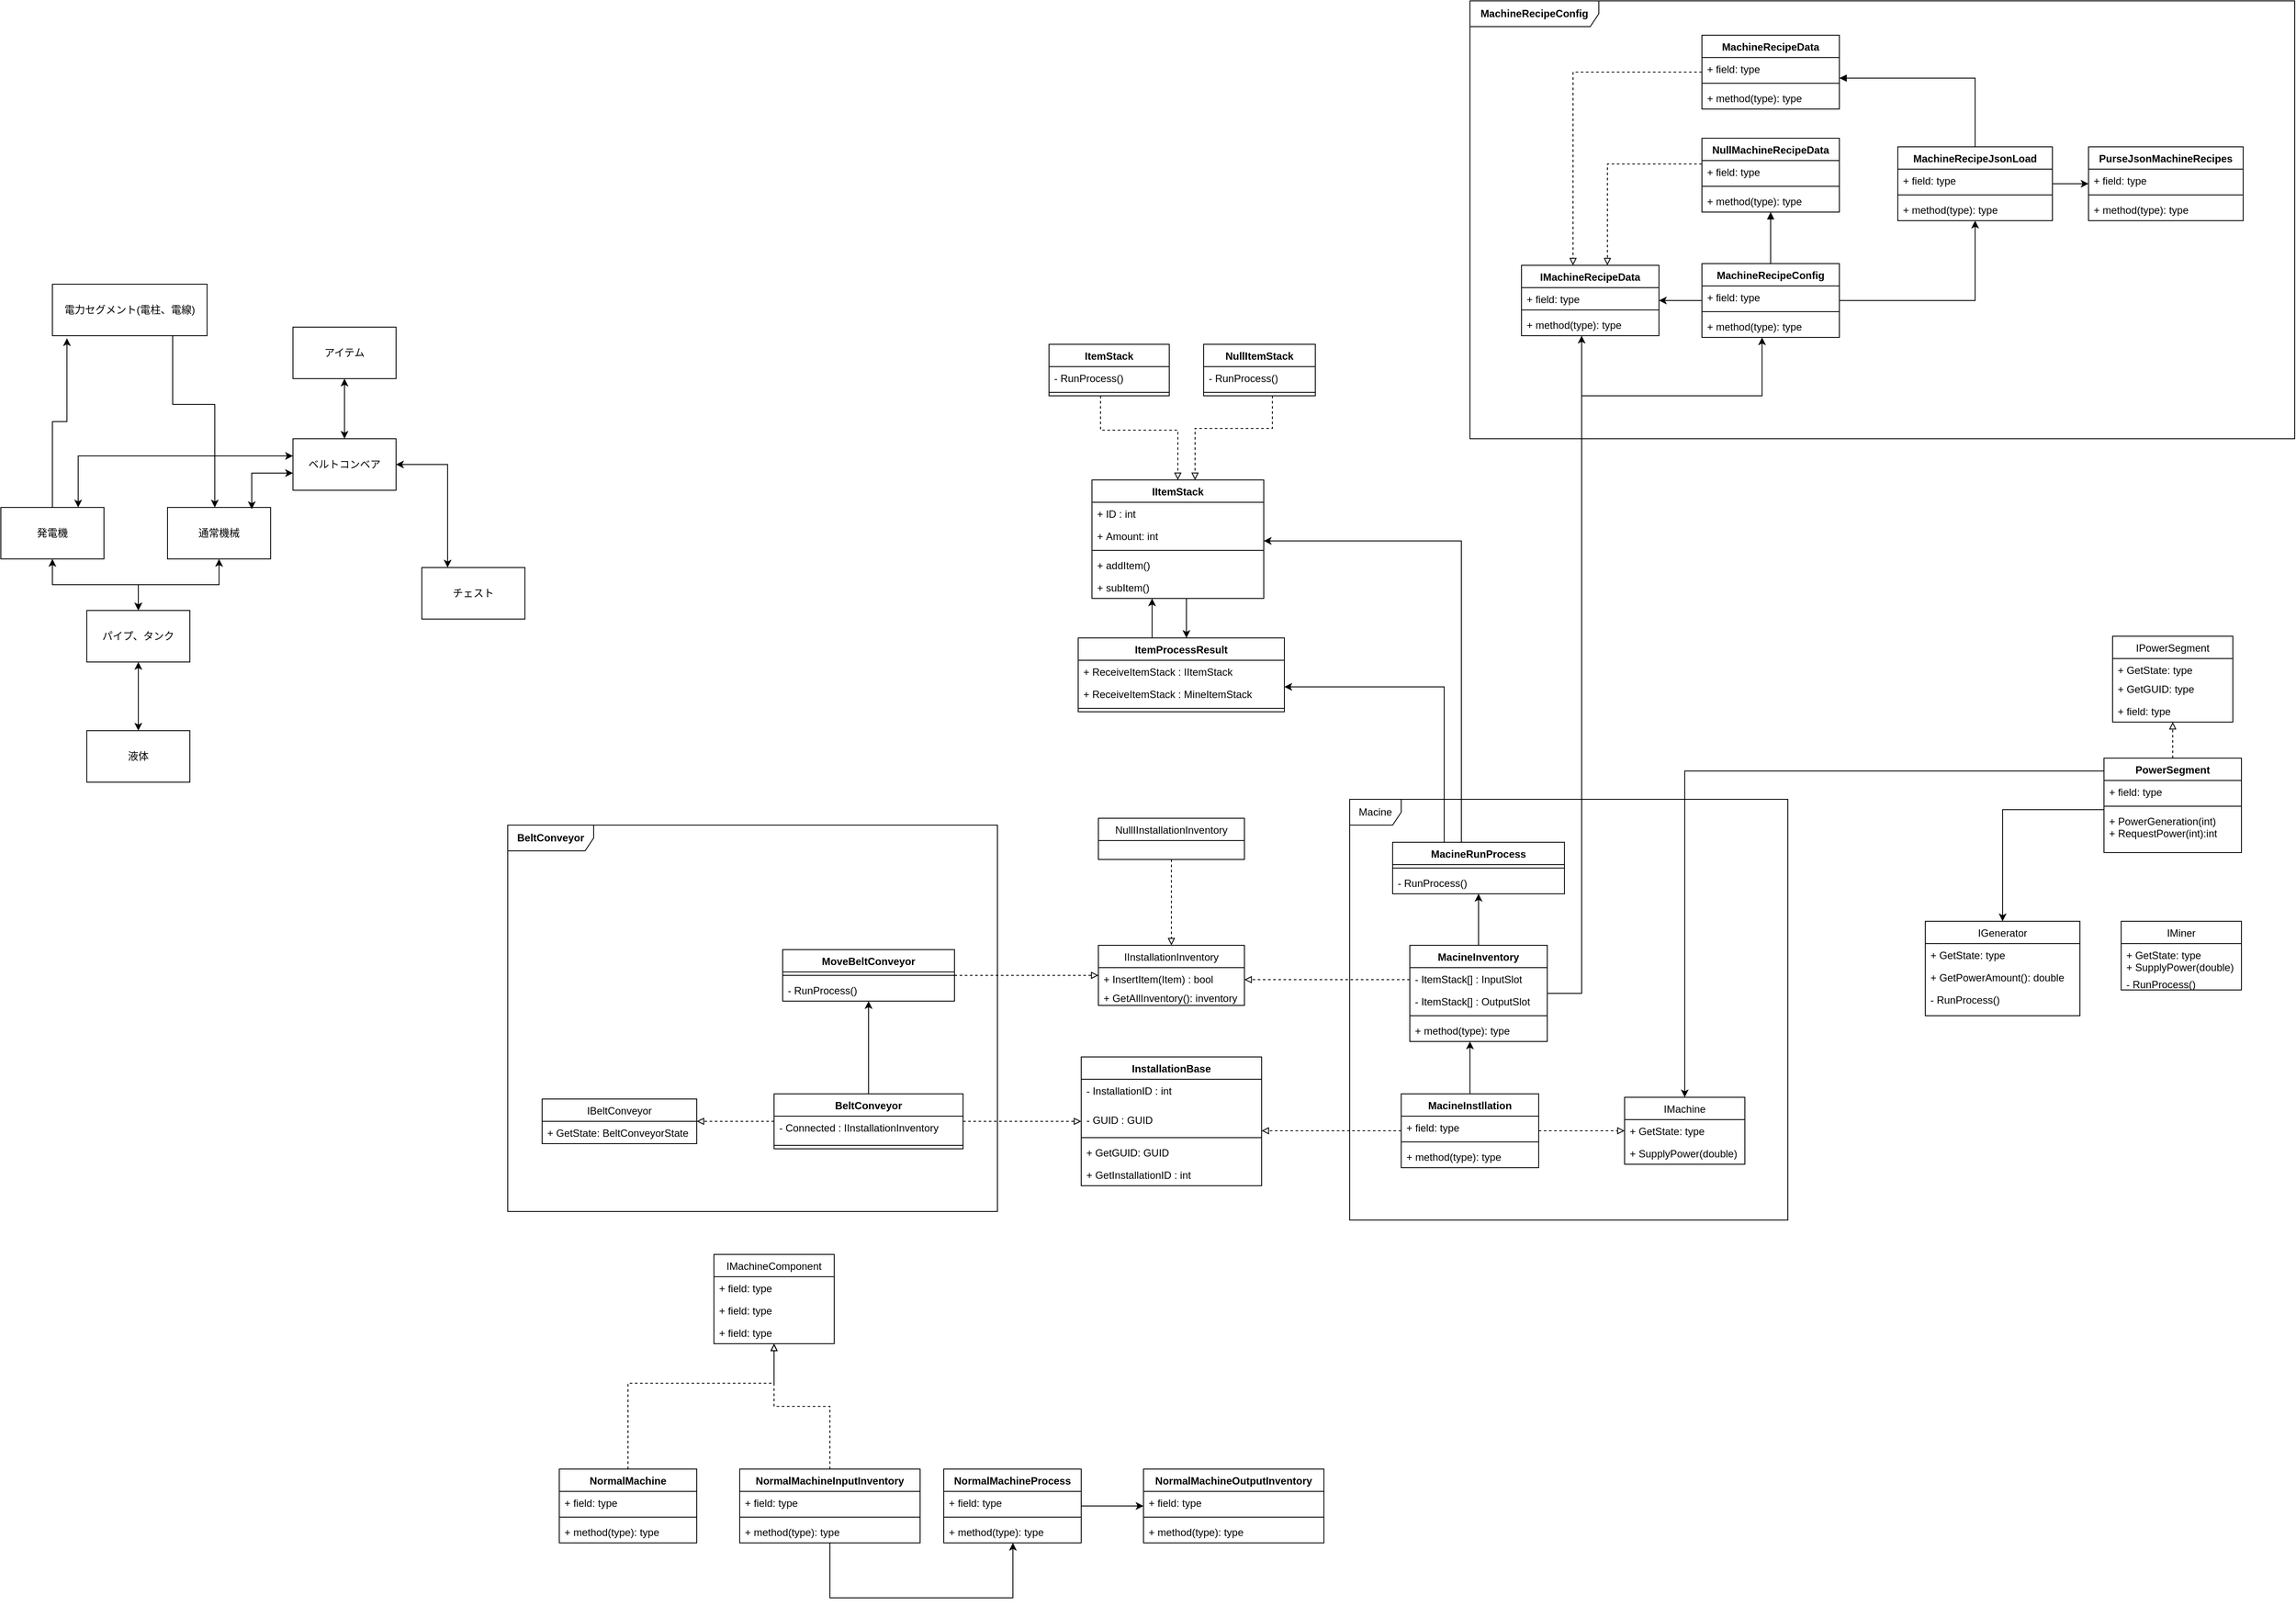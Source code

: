 <mxfile version="14.8.5" type="device"><diagram id="C5RBs43oDa-KdzZeNtuy" name="Page-1"><mxGraphModel dx="1422" dy="2015" grid="1" gridSize="10" guides="1" tooltips="1" connect="1" arrows="1" fold="1" page="1" pageScale="1" pageWidth="827" pageHeight="1169" math="0" shadow="0"><root><mxCell id="WIyWlLk6GJQsqaUBKTNV-0"/><mxCell id="WIyWlLk6GJQsqaUBKTNV-1" parent="WIyWlLk6GJQsqaUBKTNV-0"/><mxCell id="bKio8j04jmM2YxtdDzjN-50" value="&lt;span style=&quot;font-weight: 700&quot;&gt;MachineRecipeConfig&lt;/span&gt;" style="shape=umlFrame;whiteSpace=wrap;html=1;width=150;height=30;" parent="WIyWlLk6GJQsqaUBKTNV-1" vertex="1"><mxGeometry x="1870" y="-200" width="960" height="510" as="geometry"/></mxCell><mxCell id="WFD14s_10ghxo7HNn81i-1" value="&lt;span style=&quot;font-weight: 700&quot;&gt;BeltConveyor&lt;/span&gt;" style="shape=umlFrame;whiteSpace=wrap;html=1;width=100;height=30;" parent="WIyWlLk6GJQsqaUBKTNV-1" vertex="1"><mxGeometry x="750" y="760" width="570" height="450" as="geometry"/></mxCell><mxCell id="WFD14s_10ghxo7HNn81i-0" value="Macine" style="shape=umlFrame;whiteSpace=wrap;html=1;" parent="WIyWlLk6GJQsqaUBKTNV-1" vertex="1"><mxGeometry x="1730" y="730" width="510" height="490" as="geometry"/></mxCell><mxCell id="53aYOWAiFv5IG5gvppw0-13" style="edgeStyle=orthogonalEdgeStyle;rounded=0;orthogonalLoop=1;jettySize=auto;html=1;" parent="WIyWlLk6GJQsqaUBKTNV-1" source="53aYOWAiFv5IG5gvppw0-3" target="53aYOWAiFv5IG5gvppw0-10" edge="1"><mxGeometry relative="1" as="geometry"><Array as="points"><mxPoint x="360" y="270"/><mxPoint x="409" y="270"/></Array></mxGeometry></mxCell><mxCell id="53aYOWAiFv5IG5gvppw0-3" value="電力セグメント(電柱、電線)" style="rounded=0;whiteSpace=wrap;html=1;" parent="WIyWlLk6GJQsqaUBKTNV-1" vertex="1"><mxGeometry x="220" y="130" width="180" height="60" as="geometry"/></mxCell><mxCell id="53aYOWAiFv5IG5gvppw0-9" style="edgeStyle=orthogonalEdgeStyle;rounded=0;orthogonalLoop=1;jettySize=auto;html=1;entryX=0.094;entryY=1.05;entryDx=0;entryDy=0;entryPerimeter=0;" parent="WIyWlLk6GJQsqaUBKTNV-1" source="53aYOWAiFv5IG5gvppw0-8" target="53aYOWAiFv5IG5gvppw0-3" edge="1"><mxGeometry relative="1" as="geometry"><mxPoint x="270" y="210" as="targetPoint"/><Array as="points"><mxPoint x="220" y="290"/><mxPoint x="237" y="290"/></Array></mxGeometry></mxCell><mxCell id="53aYOWAiFv5IG5gvppw0-8" value="発電機" style="rounded=0;whiteSpace=wrap;html=1;" parent="WIyWlLk6GJQsqaUBKTNV-1" vertex="1"><mxGeometry x="160" y="390" width="120" height="60" as="geometry"/></mxCell><mxCell id="53aYOWAiFv5IG5gvppw0-10" value="通常機械" style="rounded=0;whiteSpace=wrap;html=1;" parent="WIyWlLk6GJQsqaUBKTNV-1" vertex="1"><mxGeometry x="354" y="390" width="120" height="60" as="geometry"/></mxCell><mxCell id="53aYOWAiFv5IG5gvppw0-28" style="edgeStyle=orthogonalEdgeStyle;rounded=0;orthogonalLoop=1;jettySize=auto;html=1;endArrow=classic;endFill=1;startArrow=classic;startFill=1;" parent="WIyWlLk6GJQsqaUBKTNV-1" source="53aYOWAiFv5IG5gvppw0-20" target="53aYOWAiFv5IG5gvppw0-27" edge="1"><mxGeometry relative="1" as="geometry"><Array as="points"><mxPoint x="560" y="240"/></Array></mxGeometry></mxCell><mxCell id="53aYOWAiFv5IG5gvppw0-20" value="アイテム" style="rounded=0;whiteSpace=wrap;html=1;" parent="WIyWlLk6GJQsqaUBKTNV-1" vertex="1"><mxGeometry x="500" y="180" width="120" height="60" as="geometry"/></mxCell><mxCell id="53aYOWAiFv5IG5gvppw0-25" value="チェスト" style="rounded=0;whiteSpace=wrap;html=1;" parent="WIyWlLk6GJQsqaUBKTNV-1" vertex="1"><mxGeometry x="650" y="460" width="120" height="60" as="geometry"/></mxCell><mxCell id="53aYOWAiFv5IG5gvppw0-29" style="edgeStyle=orthogonalEdgeStyle;rounded=0;orthogonalLoop=1;jettySize=auto;html=1;entryX=0.817;entryY=0.033;entryDx=0;entryDy=0;entryPerimeter=0;endArrow=classic;endFill=1;startArrow=classic;startFill=1;" parent="WIyWlLk6GJQsqaUBKTNV-1" source="53aYOWAiFv5IG5gvppw0-27" target="53aYOWAiFv5IG5gvppw0-10" edge="1"><mxGeometry relative="1" as="geometry"><Array as="points"><mxPoint x="452" y="350"/></Array></mxGeometry></mxCell><mxCell id="53aYOWAiFv5IG5gvppw0-31" style="edgeStyle=orthogonalEdgeStyle;rounded=0;orthogonalLoop=1;jettySize=auto;html=1;entryX=0.25;entryY=0;entryDx=0;entryDy=0;startArrow=classic;startFill=1;endArrow=classic;endFill=1;" parent="WIyWlLk6GJQsqaUBKTNV-1" source="53aYOWAiFv5IG5gvppw0-27" target="53aYOWAiFv5IG5gvppw0-25" edge="1"><mxGeometry relative="1" as="geometry"/></mxCell><mxCell id="53aYOWAiFv5IG5gvppw0-32" style="edgeStyle=orthogonalEdgeStyle;rounded=0;orthogonalLoop=1;jettySize=auto;html=1;entryX=0.75;entryY=0;entryDx=0;entryDy=0;startArrow=classic;startFill=1;endArrow=classic;endFill=1;" parent="WIyWlLk6GJQsqaUBKTNV-1" source="53aYOWAiFv5IG5gvppw0-27" target="53aYOWAiFv5IG5gvppw0-8" edge="1"><mxGeometry relative="1" as="geometry"><Array as="points"><mxPoint x="250" y="330"/></Array></mxGeometry></mxCell><mxCell id="53aYOWAiFv5IG5gvppw0-27" value="ベルトコンベア" style="rounded=0;whiteSpace=wrap;html=1;" parent="WIyWlLk6GJQsqaUBKTNV-1" vertex="1"><mxGeometry x="500" y="310" width="120" height="60" as="geometry"/></mxCell><mxCell id="53aYOWAiFv5IG5gvppw0-36" style="edgeStyle=orthogonalEdgeStyle;rounded=0;orthogonalLoop=1;jettySize=auto;html=1;startArrow=classic;startFill=1;endArrow=classic;endFill=1;" parent="WIyWlLk6GJQsqaUBKTNV-1" source="53aYOWAiFv5IG5gvppw0-33" target="53aYOWAiFv5IG5gvppw0-34" edge="1"><mxGeometry relative="1" as="geometry"/></mxCell><mxCell id="53aYOWAiFv5IG5gvppw0-33" value="液体" style="rounded=0;whiteSpace=wrap;html=1;" parent="WIyWlLk6GJQsqaUBKTNV-1" vertex="1"><mxGeometry x="260" y="650" width="120" height="60" as="geometry"/></mxCell><mxCell id="53aYOWAiFv5IG5gvppw0-35" style="edgeStyle=orthogonalEdgeStyle;rounded=0;orthogonalLoop=1;jettySize=auto;html=1;startArrow=classic;startFill=1;endArrow=classic;endFill=1;" parent="WIyWlLk6GJQsqaUBKTNV-1" source="53aYOWAiFv5IG5gvppw0-34" target="53aYOWAiFv5IG5gvppw0-8" edge="1"><mxGeometry relative="1" as="geometry"/></mxCell><mxCell id="53aYOWAiFv5IG5gvppw0-37" style="edgeStyle=orthogonalEdgeStyle;rounded=0;orthogonalLoop=1;jettySize=auto;html=1;startArrow=classic;startFill=1;endArrow=classic;endFill=1;" parent="WIyWlLk6GJQsqaUBKTNV-1" source="53aYOWAiFv5IG5gvppw0-34" target="53aYOWAiFv5IG5gvppw0-10" edge="1"><mxGeometry relative="1" as="geometry"/></mxCell><mxCell id="53aYOWAiFv5IG5gvppw0-34" value="パイプ、タンク" style="rounded=0;whiteSpace=wrap;html=1;" parent="WIyWlLk6GJQsqaUBKTNV-1" vertex="1"><mxGeometry x="260" y="510" width="120" height="60" as="geometry"/></mxCell><mxCell id="53aYOWAiFv5IG5gvppw0-69" value="IMachine" style="swimlane;fontStyle=0;childLayout=stackLayout;horizontal=1;startSize=26;fillColor=none;horizontalStack=0;resizeParent=1;resizeParentMax=0;resizeLast=0;collapsible=1;marginBottom=0;" parent="WIyWlLk6GJQsqaUBKTNV-1" vertex="1"><mxGeometry x="2050" y="1077" width="140" height="78" as="geometry"/></mxCell><mxCell id="WFD14s_10ghxo7HNn81i-4" value="+ GetState: type" style="text;strokeColor=none;fillColor=none;align=left;verticalAlign=top;spacingLeft=4;spacingRight=4;overflow=hidden;rotatable=0;points=[[0,0.5],[1,0.5]];portConstraint=eastwest;" parent="53aYOWAiFv5IG5gvppw0-69" vertex="1"><mxGeometry y="26" width="140" height="26" as="geometry"/></mxCell><mxCell id="WFD14s_10ghxo7HNn81i-5" value="+ SupplyPower(double)" style="text;strokeColor=none;fillColor=none;align=left;verticalAlign=top;spacingLeft=4;spacingRight=4;overflow=hidden;rotatable=0;points=[[0,0.5],[1,0.5]];portConstraint=eastwest;" parent="53aYOWAiFv5IG5gvppw0-69" vertex="1"><mxGeometry y="52" width="140" height="26" as="geometry"/></mxCell><mxCell id="zECMSTrlHyAf7nlXOJFm-15" value="IPowerSegment" style="swimlane;fontStyle=0;childLayout=stackLayout;horizontal=1;startSize=26;fillColor=none;horizontalStack=0;resizeParent=1;resizeParentMax=0;resizeLast=0;collapsible=1;marginBottom=0;" parent="WIyWlLk6GJQsqaUBKTNV-1" vertex="1"><mxGeometry x="2618" y="540" width="140" height="100" as="geometry"/></mxCell><mxCell id="zECMSTrlHyAf7nlXOJFm-16" value="+ GetState: type" style="text;strokeColor=none;fillColor=none;align=left;verticalAlign=top;spacingLeft=4;spacingRight=4;overflow=hidden;rotatable=0;points=[[0,0.5],[1,0.5]];portConstraint=eastwest;" parent="zECMSTrlHyAf7nlXOJFm-15" vertex="1"><mxGeometry y="26" width="140" height="22" as="geometry"/></mxCell><mxCell id="zECMSTrlHyAf7nlXOJFm-17" value="+ GetGUID: type" style="text;strokeColor=none;fillColor=none;align=left;verticalAlign=top;spacingLeft=4;spacingRight=4;overflow=hidden;rotatable=0;points=[[0,0.5],[1,0.5]];portConstraint=eastwest;" parent="zECMSTrlHyAf7nlXOJFm-15" vertex="1"><mxGeometry y="48" width="140" height="26" as="geometry"/></mxCell><mxCell id="zECMSTrlHyAf7nlXOJFm-18" value="+ field: type" style="text;strokeColor=none;fillColor=none;align=left;verticalAlign=top;spacingLeft=4;spacingRight=4;overflow=hidden;rotatable=0;points=[[0,0.5],[1,0.5]];portConstraint=eastwest;" parent="zECMSTrlHyAf7nlXOJFm-15" vertex="1"><mxGeometry y="74" width="140" height="26" as="geometry"/></mxCell><mxCell id="zECMSTrlHyAf7nlXOJFm-31" style="edgeStyle=orthogonalEdgeStyle;rounded=0;orthogonalLoop=1;jettySize=auto;html=1;dashed=1;endArrow=block;endFill=0;" parent="WIyWlLk6GJQsqaUBKTNV-1" source="zECMSTrlHyAf7nlXOJFm-27" target="zECMSTrlHyAf7nlXOJFm-15" edge="1"><mxGeometry relative="1" as="geometry"/></mxCell><mxCell id="0sasi5P2bXQHsRamXWZM-4" style="edgeStyle=orthogonalEdgeStyle;rounded=0;orthogonalLoop=1;jettySize=auto;html=1;endArrow=classic;endFill=1;entryX=0.5;entryY=0;entryDx=0;entryDy=0;exitX=0;exitY=0.136;exitDx=0;exitDy=0;exitPerimeter=0;" parent="WIyWlLk6GJQsqaUBKTNV-1" source="zECMSTrlHyAf7nlXOJFm-27" target="53aYOWAiFv5IG5gvppw0-69" edge="1"><mxGeometry relative="1" as="geometry"><Array as="points"><mxPoint x="2120" y="697"/></Array></mxGeometry></mxCell><mxCell id="0sasi5P2bXQHsRamXWZM-5" style="edgeStyle=orthogonalEdgeStyle;rounded=0;orthogonalLoop=1;jettySize=auto;html=1;endArrow=classic;endFill=1;entryX=0.5;entryY=0;entryDx=0;entryDy=0;" parent="WIyWlLk6GJQsqaUBKTNV-1" source="zECMSTrlHyAf7nlXOJFm-27" target="MnSly73IpkCCnpyBKUiG-0" edge="1"><mxGeometry relative="1" as="geometry"><Array as="points"><mxPoint x="2490" y="742"/></Array><mxPoint x="2068" y="1302" as="targetPoint"/></mxGeometry></mxCell><mxCell id="zECMSTrlHyAf7nlXOJFm-27" value="PowerSegment" style="swimlane;fontStyle=1;align=center;verticalAlign=top;childLayout=stackLayout;horizontal=1;startSize=26;horizontalStack=0;resizeParent=1;resizeParentMax=0;resizeLast=0;collapsible=1;marginBottom=0;" parent="WIyWlLk6GJQsqaUBKTNV-1" vertex="1"><mxGeometry x="2608" y="682" width="160" height="110" as="geometry"/></mxCell><mxCell id="zECMSTrlHyAf7nlXOJFm-28" value="+ field: type" style="text;strokeColor=none;fillColor=none;align=left;verticalAlign=top;spacingLeft=4;spacingRight=4;overflow=hidden;rotatable=0;points=[[0,0.5],[1,0.5]];portConstraint=eastwest;" parent="zECMSTrlHyAf7nlXOJFm-27" vertex="1"><mxGeometry y="26" width="160" height="26" as="geometry"/></mxCell><mxCell id="zECMSTrlHyAf7nlXOJFm-29" value="" style="line;strokeWidth=1;fillColor=none;align=left;verticalAlign=middle;spacingTop=-1;spacingLeft=3;spacingRight=3;rotatable=0;labelPosition=right;points=[];portConstraint=eastwest;" parent="zECMSTrlHyAf7nlXOJFm-27" vertex="1"><mxGeometry y="52" width="160" height="8" as="geometry"/></mxCell><mxCell id="zECMSTrlHyAf7nlXOJFm-30" value="+ PowerGeneration(int)&#10;+ RequestPower(int):int" style="text;strokeColor=none;fillColor=none;align=left;verticalAlign=top;spacingLeft=4;spacingRight=4;overflow=hidden;rotatable=0;points=[[0,0.5],[1,0.5]];portConstraint=eastwest;" parent="zECMSTrlHyAf7nlXOJFm-27" vertex="1"><mxGeometry y="60" width="160" height="50" as="geometry"/></mxCell><mxCell id="zECMSTrlHyAf7nlXOJFm-90" value="IInstallationInventory" style="swimlane;fontStyle=0;childLayout=stackLayout;horizontal=1;startSize=26;fillColor=none;horizontalStack=0;resizeParent=1;resizeParentMax=0;resizeLast=0;collapsible=1;marginBottom=0;" parent="WIyWlLk6GJQsqaUBKTNV-1" vertex="1"><mxGeometry x="1437.5" y="900" width="170" height="70" as="geometry"/></mxCell><mxCell id="zECMSTrlHyAf7nlXOJFm-91" value="+ InsertItem(Item) : bool" style="text;strokeColor=none;fillColor=none;align=left;verticalAlign=top;spacingLeft=4;spacingRight=4;overflow=hidden;rotatable=0;points=[[0,0.5],[1,0.5]];portConstraint=eastwest;" parent="zECMSTrlHyAf7nlXOJFm-90" vertex="1"><mxGeometry y="26" width="170" height="22" as="geometry"/></mxCell><mxCell id="zECMSTrlHyAf7nlXOJFm-92" value="+ GetAllInventory(): inventory" style="text;strokeColor=none;fillColor=none;align=left;verticalAlign=top;spacingLeft=4;spacingRight=4;overflow=hidden;rotatable=0;points=[[0,0.5],[1,0.5]];portConstraint=eastwest;" parent="zECMSTrlHyAf7nlXOJFm-90" vertex="1"><mxGeometry y="48" width="170" height="22" as="geometry"/></mxCell><mxCell id="MnSly73IpkCCnpyBKUiG-0" value="IGenerator" style="swimlane;fontStyle=0;childLayout=stackLayout;horizontal=1;startSize=26;fillColor=none;horizontalStack=0;resizeParent=1;resizeParentMax=0;resizeLast=0;collapsible=1;marginBottom=0;" parent="WIyWlLk6GJQsqaUBKTNV-1" vertex="1"><mxGeometry x="2400" y="872" width="180" height="110" as="geometry"/></mxCell><mxCell id="MnSly73IpkCCnpyBKUiG-1" value="+ GetState: type" style="text;strokeColor=none;fillColor=none;align=left;verticalAlign=top;spacingLeft=4;spacingRight=4;overflow=hidden;rotatable=0;points=[[0,0.5],[1,0.5]];portConstraint=eastwest;" parent="MnSly73IpkCCnpyBKUiG-0" vertex="1"><mxGeometry y="26" width="180" height="26" as="geometry"/></mxCell><mxCell id="MnSly73IpkCCnpyBKUiG-5" value="+ GetPowerAmount(): double" style="text;strokeColor=none;fillColor=none;align=left;verticalAlign=top;spacingLeft=4;spacingRight=4;overflow=hidden;rotatable=0;points=[[0,0.5],[1,0.5]];portConstraint=eastwest;" parent="MnSly73IpkCCnpyBKUiG-0" vertex="1"><mxGeometry y="52" width="180" height="26" as="geometry"/></mxCell><mxCell id="MnSly73IpkCCnpyBKUiG-23" value="- RunProcess()" style="text;strokeColor=none;fillColor=none;align=left;verticalAlign=top;spacingLeft=4;spacingRight=4;overflow=hidden;rotatable=0;points=[[0,0.5],[1,0.5]];portConstraint=eastwest;" parent="MnSly73IpkCCnpyBKUiG-0" vertex="1"><mxGeometry y="78" width="180" height="32" as="geometry"/></mxCell><mxCell id="MnSly73IpkCCnpyBKUiG-12" value="InstallationBase" style="swimlane;fontStyle=1;align=center;verticalAlign=top;childLayout=stackLayout;horizontal=1;startSize=26;horizontalStack=0;resizeParent=1;resizeParentMax=0;resizeLast=0;collapsible=1;marginBottom=0;" parent="WIyWlLk6GJQsqaUBKTNV-1" vertex="1"><mxGeometry x="1417.5" y="1030" width="210" height="150" as="geometry"><mxRectangle x="1700" y="640" width="110" height="26" as="alternateBounds"/></mxGeometry></mxCell><mxCell id="MnSly73IpkCCnpyBKUiG-13" value="- InstallationID : int&#10;" style="text;strokeColor=none;fillColor=none;align=left;verticalAlign=top;spacingLeft=4;spacingRight=4;overflow=hidden;rotatable=0;points=[[0,0.5],[1,0.5]];portConstraint=eastwest;" parent="MnSly73IpkCCnpyBKUiG-12" vertex="1"><mxGeometry y="26" width="210" height="34" as="geometry"/></mxCell><mxCell id="AP9-t7n59ZUtSHenOmkU-28" value="- GUID : GUID" style="text;strokeColor=none;fillColor=none;align=left;verticalAlign=top;spacingLeft=4;spacingRight=4;overflow=hidden;rotatable=0;points=[[0,0.5],[1,0.5]];portConstraint=eastwest;" parent="MnSly73IpkCCnpyBKUiG-12" vertex="1"><mxGeometry y="60" width="210" height="30" as="geometry"/></mxCell><mxCell id="MnSly73IpkCCnpyBKUiG-14" value="" style="line;strokeWidth=1;fillColor=none;align=left;verticalAlign=middle;spacingTop=-1;spacingLeft=3;spacingRight=3;rotatable=0;labelPosition=right;points=[];portConstraint=eastwest;" parent="MnSly73IpkCCnpyBKUiG-12" vertex="1"><mxGeometry y="90" width="210" height="8" as="geometry"/></mxCell><mxCell id="MnSly73IpkCCnpyBKUiG-15" value="+ GetGUID: GUID" style="text;strokeColor=none;fillColor=none;align=left;verticalAlign=top;spacingLeft=4;spacingRight=4;overflow=hidden;rotatable=0;points=[[0,0.5],[1,0.5]];portConstraint=eastwest;" parent="MnSly73IpkCCnpyBKUiG-12" vertex="1"><mxGeometry y="98" width="210" height="26" as="geometry"/></mxCell><mxCell id="MnSly73IpkCCnpyBKUiG-16" value="+ GetInstallationID : int" style="text;strokeColor=none;fillColor=none;align=left;verticalAlign=top;spacingLeft=4;spacingRight=4;overflow=hidden;rotatable=0;points=[[0,0.5],[1,0.5]];portConstraint=eastwest;" parent="MnSly73IpkCCnpyBKUiG-12" vertex="1"><mxGeometry y="124" width="210" height="26" as="geometry"/></mxCell><mxCell id="zR1_Um7Nxsu970KyKFXs-0" value="IMiner" style="swimlane;fontStyle=0;childLayout=stackLayout;horizontal=1;startSize=26;fillColor=none;horizontalStack=0;resizeParent=1;resizeParentMax=0;resizeLast=0;collapsible=1;marginBottom=0;" parent="WIyWlLk6GJQsqaUBKTNV-1" vertex="1"><mxGeometry x="2628" y="872" width="140" height="80" as="geometry"/></mxCell><mxCell id="zR1_Um7Nxsu970KyKFXs-1" value="+ GetState: type&#10;+ SupplyPower(double)" style="text;strokeColor=none;fillColor=none;align=left;verticalAlign=top;spacingLeft=4;spacingRight=4;overflow=hidden;rotatable=0;points=[[0,0.5],[1,0.5]];portConstraint=eastwest;" parent="zR1_Um7Nxsu970KyKFXs-0" vertex="1"><mxGeometry y="26" width="140" height="34" as="geometry"/></mxCell><mxCell id="zR1_Um7Nxsu970KyKFXs-2" value="- RunProcess()" style="text;strokeColor=none;fillColor=none;align=left;verticalAlign=top;spacingLeft=4;spacingRight=4;overflow=hidden;rotatable=0;points=[[0,0.5],[1,0.5]];portConstraint=eastwest;" parent="zR1_Um7Nxsu970KyKFXs-0" vertex="1"><mxGeometry y="60" width="140" height="20" as="geometry"/></mxCell><mxCell id="Ij8WtFHLakHTDqIk3v4Q-14" style="edgeStyle=orthogonalEdgeStyle;rounded=0;orthogonalLoop=1;jettySize=auto;html=1;endArrow=classic;endFill=1;" parent="WIyWlLk6GJQsqaUBKTNV-1" source="Vx5W6TjMWi8XEx1QrwoT-0" target="zECMSTrlHyAf7nlXOJFm-9" edge="1"><mxGeometry relative="1" as="geometry"/></mxCell><mxCell id="bKio8j04jmM2YxtdDzjN-47" style="edgeStyle=orthogonalEdgeStyle;rounded=0;orthogonalLoop=1;jettySize=auto;html=1;endArrow=classic;endFill=1;" parent="WIyWlLk6GJQsqaUBKTNV-1" source="Vx5W6TjMWi8XEx1QrwoT-0" target="bKio8j04jmM2YxtdDzjN-13" edge="1"><mxGeometry relative="1" as="geometry"><Array as="points"><mxPoint x="2000" y="956"/></Array></mxGeometry></mxCell><mxCell id="bKio8j04jmM2YxtdDzjN-49" style="edgeStyle=orthogonalEdgeStyle;rounded=0;orthogonalLoop=1;jettySize=auto;html=1;endArrow=classic;endFill=1;" parent="WIyWlLk6GJQsqaUBKTNV-1" source="Vx5W6TjMWi8XEx1QrwoT-0" target="bKio8j04jmM2YxtdDzjN-4" edge="1"><mxGeometry relative="1" as="geometry"><Array as="points"><mxPoint x="2000" y="956"/><mxPoint x="2000" y="260"/><mxPoint x="2210" y="260"/></Array></mxGeometry></mxCell><mxCell id="Vx5W6TjMWi8XEx1QrwoT-0" value="MacineInventory" style="swimlane;fontStyle=1;align=center;verticalAlign=top;childLayout=stackLayout;horizontal=1;startSize=26;horizontalStack=0;resizeParent=1;resizeParentMax=0;resizeLast=0;collapsible=1;marginBottom=0;" parent="WIyWlLk6GJQsqaUBKTNV-1" vertex="1"><mxGeometry x="1800" y="900" width="160" height="112" as="geometry"/></mxCell><mxCell id="QPQvuJK70-VGoZrN7Gn3-0" value="- ItemStack[] : InputSlot&#10;" style="text;strokeColor=none;fillColor=none;align=left;verticalAlign=top;spacingLeft=4;spacingRight=4;overflow=hidden;rotatable=0;points=[[0,0.5],[1,0.5]];portConstraint=eastwest;" parent="Vx5W6TjMWi8XEx1QrwoT-0" vertex="1"><mxGeometry y="26" width="160" height="26" as="geometry"/></mxCell><mxCell id="Vx5W6TjMWi8XEx1QrwoT-1" value="- ItemStack[] : OutputSlot" style="text;strokeColor=none;fillColor=none;align=left;verticalAlign=top;spacingLeft=4;spacingRight=4;overflow=hidden;rotatable=0;points=[[0,0.5],[1,0.5]];portConstraint=eastwest;" parent="Vx5W6TjMWi8XEx1QrwoT-0" vertex="1"><mxGeometry y="52" width="160" height="26" as="geometry"/></mxCell><mxCell id="Vx5W6TjMWi8XEx1QrwoT-2" value="" style="line;strokeWidth=1;fillColor=none;align=left;verticalAlign=middle;spacingTop=-1;spacingLeft=3;spacingRight=3;rotatable=0;labelPosition=right;points=[];portConstraint=eastwest;" parent="Vx5W6TjMWi8XEx1QrwoT-0" vertex="1"><mxGeometry y="78" width="160" height="8" as="geometry"/></mxCell><mxCell id="Vx5W6TjMWi8XEx1QrwoT-3" value="+ method(type): type" style="text;strokeColor=none;fillColor=none;align=left;verticalAlign=top;spacingLeft=4;spacingRight=4;overflow=hidden;rotatable=0;points=[[0,0.5],[1,0.5]];portConstraint=eastwest;" parent="Vx5W6TjMWi8XEx1QrwoT-0" vertex="1"><mxGeometry y="86" width="160" height="26" as="geometry"/></mxCell><mxCell id="PVxhERYW2FewQYSVhjZq-33" style="edgeStyle=orthogonalEdgeStyle;rounded=0;orthogonalLoop=1;jettySize=auto;html=1;endArrow=classic;endFill=1;" parent="WIyWlLk6GJQsqaUBKTNV-1" source="zECMSTrlHyAf7nlXOJFm-9" target="PVxhERYW2FewQYSVhjZq-21" edge="1"><mxGeometry relative="1" as="geometry"><mxPoint x="1770" y="590" as="targetPoint"/><Array as="points"><mxPoint x="1840" y="599"/></Array></mxGeometry></mxCell><mxCell id="PVxhERYW2FewQYSVhjZq-34" style="edgeStyle=orthogonalEdgeStyle;rounded=0;orthogonalLoop=1;jettySize=auto;html=1;endArrow=classic;endFill=1;" parent="WIyWlLk6GJQsqaUBKTNV-1" source="zECMSTrlHyAf7nlXOJFm-9" target="PVxhERYW2FewQYSVhjZq-7" edge="1"><mxGeometry relative="1" as="geometry"><Array as="points"><mxPoint x="1860" y="429"/></Array></mxGeometry></mxCell><mxCell id="zECMSTrlHyAf7nlXOJFm-9" value="MacineRunProcess" style="swimlane;fontStyle=1;align=center;verticalAlign=top;childLayout=stackLayout;horizontal=1;startSize=26;horizontalStack=0;resizeParent=1;resizeParentMax=0;resizeLast=0;collapsible=1;marginBottom=0;" parent="WIyWlLk6GJQsqaUBKTNV-1" vertex="1"><mxGeometry x="1780" y="780" width="200" height="60" as="geometry"/></mxCell><mxCell id="zECMSTrlHyAf7nlXOJFm-11" value="" style="line;strokeWidth=1;fillColor=none;align=left;verticalAlign=middle;spacingTop=-1;spacingLeft=3;spacingRight=3;rotatable=0;labelPosition=right;points=[];portConstraint=eastwest;" parent="zECMSTrlHyAf7nlXOJFm-9" vertex="1"><mxGeometry y="26" width="200" height="8" as="geometry"/></mxCell><mxCell id="PVxhERYW2FewQYSVhjZq-14" value="- RunProcess()" style="text;strokeColor=none;fillColor=none;align=left;verticalAlign=top;spacingLeft=4;spacingRight=4;overflow=hidden;rotatable=0;points=[[0,0.5],[1,0.5]];portConstraint=eastwest;" parent="zECMSTrlHyAf7nlXOJFm-9" vertex="1"><mxGeometry y="34" width="200" height="26" as="geometry"/></mxCell><mxCell id="Vx5W6TjMWi8XEx1QrwoT-6" style="edgeStyle=orthogonalEdgeStyle;rounded=0;orthogonalLoop=1;jettySize=auto;html=1;dashed=1;endArrow=block;endFill=0;" parent="WIyWlLk6GJQsqaUBKTNV-1" source="Vx5W6TjMWi8XEx1QrwoT-0" target="zECMSTrlHyAf7nlXOJFm-90" edge="1"><mxGeometry relative="1" as="geometry"><mxPoint x="1510" y="917" as="sourcePoint"/><mxPoint x="1739" y="706" as="targetPoint"/><Array as="points"><mxPoint x="1730" y="940"/><mxPoint x="1730" y="940"/></Array></mxGeometry></mxCell><mxCell id="Vx5W6TjMWi8XEx1QrwoT-15" style="edgeStyle=orthogonalEdgeStyle;rounded=0;orthogonalLoop=1;jettySize=auto;html=1;endArrow=block;endFill=0;dashed=1;" parent="WIyWlLk6GJQsqaUBKTNV-1" source="Vx5W6TjMWi8XEx1QrwoT-11" target="MnSly73IpkCCnpyBKUiG-12" edge="1"><mxGeometry relative="1" as="geometry"><Array as="points"><mxPoint x="1590" y="1116"/></Array></mxGeometry></mxCell><mxCell id="WFD14s_10ghxo7HNn81i-10" style="edgeStyle=orthogonalEdgeStyle;rounded=0;orthogonalLoop=1;jettySize=auto;html=1;endArrow=classic;endFill=1;" parent="WIyWlLk6GJQsqaUBKTNV-1" source="Vx5W6TjMWi8XEx1QrwoT-11" target="Vx5W6TjMWi8XEx1QrwoT-0" edge="1"><mxGeometry relative="1" as="geometry"><Array as="points"><mxPoint x="1870" y="1020"/><mxPoint x="1870" y="1020"/></Array></mxGeometry></mxCell><mxCell id="Ij8WtFHLakHTDqIk3v4Q-13" style="edgeStyle=orthogonalEdgeStyle;rounded=0;orthogonalLoop=1;jettySize=auto;html=1;endArrow=block;endFill=0;dashed=1;" parent="WIyWlLk6GJQsqaUBKTNV-1" source="Vx5W6TjMWi8XEx1QrwoT-11" target="WFD14s_10ghxo7HNn81i-4" edge="1"><mxGeometry relative="1" as="geometry"/></mxCell><mxCell id="Vx5W6TjMWi8XEx1QrwoT-11" value="MacineInstllation" style="swimlane;fontStyle=1;align=center;verticalAlign=top;childLayout=stackLayout;horizontal=1;startSize=26;horizontalStack=0;resizeParent=1;resizeParentMax=0;resizeLast=0;collapsible=1;marginBottom=0;" parent="WIyWlLk6GJQsqaUBKTNV-1" vertex="1"><mxGeometry x="1790" y="1073" width="160" height="86" as="geometry"/></mxCell><mxCell id="Vx5W6TjMWi8XEx1QrwoT-12" value="+ field: type" style="text;strokeColor=none;fillColor=none;align=left;verticalAlign=top;spacingLeft=4;spacingRight=4;overflow=hidden;rotatable=0;points=[[0,0.5],[1,0.5]];portConstraint=eastwest;" parent="Vx5W6TjMWi8XEx1QrwoT-11" vertex="1"><mxGeometry y="26" width="160" height="26" as="geometry"/></mxCell><mxCell id="Vx5W6TjMWi8XEx1QrwoT-13" value="" style="line;strokeWidth=1;fillColor=none;align=left;verticalAlign=middle;spacingTop=-1;spacingLeft=3;spacingRight=3;rotatable=0;labelPosition=right;points=[];portConstraint=eastwest;" parent="Vx5W6TjMWi8XEx1QrwoT-11" vertex="1"><mxGeometry y="52" width="160" height="8" as="geometry"/></mxCell><mxCell id="Vx5W6TjMWi8XEx1QrwoT-14" value="+ method(type): type" style="text;strokeColor=none;fillColor=none;align=left;verticalAlign=top;spacingLeft=4;spacingRight=4;overflow=hidden;rotatable=0;points=[[0,0.5],[1,0.5]];portConstraint=eastwest;" parent="Vx5W6TjMWi8XEx1QrwoT-11" vertex="1"><mxGeometry y="60" width="160" height="26" as="geometry"/></mxCell><mxCell id="WFD14s_10ghxo7HNn81i-8" style="edgeStyle=orthogonalEdgeStyle;rounded=0;orthogonalLoop=1;jettySize=auto;html=1;dashed=1;endArrow=block;endFill=0;" parent="WIyWlLk6GJQsqaUBKTNV-1" source="zECMSTrlHyAf7nlXOJFm-34" target="MnSly73IpkCCnpyBKUiG-12" edge="1"><mxGeometry relative="1" as="geometry"><Array as="points"><mxPoint x="1320" y="1105"/><mxPoint x="1320" y="1105"/></Array></mxGeometry></mxCell><mxCell id="Ij8WtFHLakHTDqIk3v4Q-9" style="edgeStyle=orthogonalEdgeStyle;rounded=0;orthogonalLoop=1;jettySize=auto;html=1;dashed=1;endArrow=block;endFill=0;" parent="WIyWlLk6GJQsqaUBKTNV-1" source="zECMSTrlHyAf7nlXOJFm-34" target="zECMSTrlHyAf7nlXOJFm-39" edge="1"><mxGeometry relative="1" as="geometry"/></mxCell><mxCell id="Ij8WtFHLakHTDqIk3v4Q-10" style="edgeStyle=orthogonalEdgeStyle;rounded=0;orthogonalLoop=1;jettySize=auto;html=1;endArrow=classic;endFill=1;" parent="WIyWlLk6GJQsqaUBKTNV-1" source="zECMSTrlHyAf7nlXOJFm-34" target="Ij8WtFHLakHTDqIk3v4Q-4" edge="1"><mxGeometry relative="1" as="geometry"/></mxCell><mxCell id="zECMSTrlHyAf7nlXOJFm-34" value="BeltConveyor" style="swimlane;fontStyle=1;align=center;verticalAlign=top;childLayout=stackLayout;horizontal=1;startSize=26;horizontalStack=0;resizeParent=1;resizeParentMax=0;resizeLast=0;collapsible=1;marginBottom=0;" parent="WIyWlLk6GJQsqaUBKTNV-1" vertex="1"><mxGeometry x="1060" y="1073" width="220" height="64" as="geometry"><mxRectangle x="1700" y="640" width="110" height="26" as="alternateBounds"/></mxGeometry></mxCell><mxCell id="MnSly73IpkCCnpyBKUiG-19" value="- Connected : IInstallationInventory" style="text;strokeColor=none;fillColor=none;align=left;verticalAlign=top;spacingLeft=4;spacingRight=4;overflow=hidden;rotatable=0;points=[[0,0.5],[1,0.5]];portConstraint=eastwest;" parent="zECMSTrlHyAf7nlXOJFm-34" vertex="1"><mxGeometry y="26" width="220" height="30" as="geometry"/></mxCell><mxCell id="zECMSTrlHyAf7nlXOJFm-36" value="" style="line;strokeWidth=1;fillColor=none;align=left;verticalAlign=middle;spacingTop=-1;spacingLeft=3;spacingRight=3;rotatable=0;labelPosition=right;points=[];portConstraint=eastwest;" parent="zECMSTrlHyAf7nlXOJFm-34" vertex="1"><mxGeometry y="56" width="220" height="8" as="geometry"/></mxCell><mxCell id="zECMSTrlHyAf7nlXOJFm-39" value="IBeltConveyor" style="swimlane;fontStyle=0;childLayout=stackLayout;horizontal=1;startSize=26;fillColor=none;horizontalStack=0;resizeParent=1;resizeParentMax=0;resizeLast=0;collapsible=1;marginBottom=0;" parent="WIyWlLk6GJQsqaUBKTNV-1" vertex="1"><mxGeometry x="790" y="1079" width="180" height="52" as="geometry"/></mxCell><mxCell id="zECMSTrlHyAf7nlXOJFm-40" value="+ GetState: BeltConveyorState" style="text;strokeColor=none;fillColor=none;align=left;verticalAlign=top;spacingLeft=4;spacingRight=4;overflow=hidden;rotatable=0;points=[[0,0.5],[1,0.5]];portConstraint=eastwest;" parent="zECMSTrlHyAf7nlXOJFm-39" vertex="1"><mxGeometry y="26" width="180" height="26" as="geometry"/></mxCell><mxCell id="Ij8WtFHLakHTDqIk3v4Q-3" style="edgeStyle=orthogonalEdgeStyle;rounded=0;orthogonalLoop=1;jettySize=auto;html=1;dashed=1;endArrow=block;endFill=0;" parent="WIyWlLk6GJQsqaUBKTNV-1" source="Ij8WtFHLakHTDqIk3v4Q-0" target="zECMSTrlHyAf7nlXOJFm-90" edge="1"><mxGeometry relative="1" as="geometry"/></mxCell><mxCell id="Ij8WtFHLakHTDqIk3v4Q-0" value="NullIInstallationInventory" style="swimlane;fontStyle=0;childLayout=stackLayout;horizontal=1;startSize=26;fillColor=none;horizontalStack=0;resizeParent=1;resizeParentMax=0;resizeLast=0;collapsible=1;marginBottom=0;" parent="WIyWlLk6GJQsqaUBKTNV-1" vertex="1"><mxGeometry x="1437.5" y="752" width="170" height="48" as="geometry"/></mxCell><mxCell id="Ij8WtFHLakHTDqIk3v4Q-8" style="edgeStyle=orthogonalEdgeStyle;rounded=0;orthogonalLoop=1;jettySize=auto;html=1;dashed=1;endArrow=block;endFill=0;" parent="WIyWlLk6GJQsqaUBKTNV-1" source="Ij8WtFHLakHTDqIk3v4Q-4" target="zECMSTrlHyAf7nlXOJFm-90" edge="1"><mxGeometry relative="1" as="geometry"/></mxCell><mxCell id="Ij8WtFHLakHTDqIk3v4Q-4" value="MoveBeltConveyor" style="swimlane;fontStyle=1;align=center;verticalAlign=top;childLayout=stackLayout;horizontal=1;startSize=26;horizontalStack=0;resizeParent=1;resizeParentMax=0;resizeLast=0;collapsible=1;marginBottom=0;" parent="WIyWlLk6GJQsqaUBKTNV-1" vertex="1"><mxGeometry x="1070" y="905" width="200" height="60" as="geometry"/></mxCell><mxCell id="Ij8WtFHLakHTDqIk3v4Q-6" value="" style="line;strokeWidth=1;fillColor=none;align=left;verticalAlign=middle;spacingTop=-1;spacingLeft=3;spacingRight=3;rotatable=0;labelPosition=right;points=[];portConstraint=eastwest;" parent="Ij8WtFHLakHTDqIk3v4Q-4" vertex="1"><mxGeometry y="26" width="200" height="8" as="geometry"/></mxCell><mxCell id="PVxhERYW2FewQYSVhjZq-15" value="- RunProcess()" style="text;strokeColor=none;fillColor=none;align=left;verticalAlign=top;spacingLeft=4;spacingRight=4;overflow=hidden;rotatable=0;points=[[0,0.5],[1,0.5]];portConstraint=eastwest;" parent="Ij8WtFHLakHTDqIk3v4Q-4" vertex="1"><mxGeometry y="34" width="200" height="26" as="geometry"/></mxCell><mxCell id="PVxhERYW2FewQYSVhjZq-13" style="edgeStyle=orthogonalEdgeStyle;rounded=0;orthogonalLoop=1;jettySize=auto;html=1;dashed=1;endArrow=block;endFill=0;" parent="WIyWlLk6GJQsqaUBKTNV-1" source="PVxhERYW2FewQYSVhjZq-4" target="PVxhERYW2FewQYSVhjZq-7" edge="1"><mxGeometry relative="1" as="geometry"><Array as="points"><mxPoint x="1440" y="300"/><mxPoint x="1530" y="300"/></Array></mxGeometry></mxCell><mxCell id="PVxhERYW2FewQYSVhjZq-4" value="ItemStack" style="swimlane;fontStyle=1;align=center;verticalAlign=top;childLayout=stackLayout;horizontal=1;startSize=26;horizontalStack=0;resizeParent=1;resizeParentMax=0;resizeLast=0;collapsible=1;marginBottom=0;" parent="WIyWlLk6GJQsqaUBKTNV-1" vertex="1"><mxGeometry x="1380" y="200" width="140" height="60" as="geometry"/></mxCell><mxCell id="PVxhERYW2FewQYSVhjZq-5" value="- RunProcess()" style="text;strokeColor=none;fillColor=none;align=left;verticalAlign=top;spacingLeft=4;spacingRight=4;overflow=hidden;rotatable=0;points=[[0,0.5],[1,0.5]];portConstraint=eastwest;" parent="PVxhERYW2FewQYSVhjZq-4" vertex="1"><mxGeometry y="26" width="140" height="26" as="geometry"/></mxCell><mxCell id="PVxhERYW2FewQYSVhjZq-6" value="" style="line;strokeWidth=1;fillColor=none;align=left;verticalAlign=middle;spacingTop=-1;spacingLeft=3;spacingRight=3;rotatable=0;labelPosition=right;points=[];portConstraint=eastwest;" parent="PVxhERYW2FewQYSVhjZq-4" vertex="1"><mxGeometry y="52" width="140" height="8" as="geometry"/></mxCell><mxCell id="PVxhERYW2FewQYSVhjZq-30" style="edgeStyle=orthogonalEdgeStyle;rounded=0;orthogonalLoop=1;jettySize=auto;html=1;endArrow=classic;endFill=1;" parent="WIyWlLk6GJQsqaUBKTNV-1" source="PVxhERYW2FewQYSVhjZq-7" target="PVxhERYW2FewQYSVhjZq-21" edge="1"><mxGeometry relative="1" as="geometry"><Array as="points"><mxPoint x="1540" y="518"/><mxPoint x="1540" y="518"/></Array></mxGeometry></mxCell><mxCell id="PVxhERYW2FewQYSVhjZq-7" value="IItemStack" style="swimlane;fontStyle=1;align=center;verticalAlign=top;childLayout=stackLayout;horizontal=1;startSize=26;horizontalStack=0;resizeParent=1;resizeParentMax=0;resizeLast=0;collapsible=1;marginBottom=0;" parent="WIyWlLk6GJQsqaUBKTNV-1" vertex="1"><mxGeometry x="1430" y="358" width="200" height="138" as="geometry"/></mxCell><mxCell id="PVxhERYW2FewQYSVhjZq-11" value="+ ID : int" style="text;strokeColor=none;fillColor=none;align=left;verticalAlign=top;spacingLeft=4;spacingRight=4;overflow=hidden;rotatable=0;points=[[0,0.5],[1,0.5]];portConstraint=eastwest;" parent="PVxhERYW2FewQYSVhjZq-7" vertex="1"><mxGeometry y="26" width="200" height="26" as="geometry"/></mxCell><mxCell id="PVxhERYW2FewQYSVhjZq-8" value="+ Amount: int" style="text;strokeColor=none;fillColor=none;align=left;verticalAlign=top;spacingLeft=4;spacingRight=4;overflow=hidden;rotatable=0;points=[[0,0.5],[1,0.5]];portConstraint=eastwest;" parent="PVxhERYW2FewQYSVhjZq-7" vertex="1"><mxGeometry y="52" width="200" height="26" as="geometry"/></mxCell><mxCell id="PVxhERYW2FewQYSVhjZq-9" value="" style="line;strokeWidth=1;fillColor=none;align=left;verticalAlign=middle;spacingTop=-1;spacingLeft=3;spacingRight=3;rotatable=0;labelPosition=right;points=[];portConstraint=eastwest;" parent="PVxhERYW2FewQYSVhjZq-7" vertex="1"><mxGeometry y="78" width="200" height="8" as="geometry"/></mxCell><mxCell id="PVxhERYW2FewQYSVhjZq-10" value="+ addItem()" style="text;strokeColor=none;fillColor=none;align=left;verticalAlign=top;spacingLeft=4;spacingRight=4;overflow=hidden;rotatable=0;points=[[0,0.5],[1,0.5]];portConstraint=eastwest;" parent="PVxhERYW2FewQYSVhjZq-7" vertex="1"><mxGeometry y="86" width="200" height="26" as="geometry"/></mxCell><mxCell id="PVxhERYW2FewQYSVhjZq-12" value="+ subItem()" style="text;strokeColor=none;fillColor=none;align=left;verticalAlign=top;spacingLeft=4;spacingRight=4;overflow=hidden;rotatable=0;points=[[0,0.5],[1,0.5]];portConstraint=eastwest;" parent="PVxhERYW2FewQYSVhjZq-7" vertex="1"><mxGeometry y="112" width="200" height="26" as="geometry"/></mxCell><mxCell id="PVxhERYW2FewQYSVhjZq-20" style="edgeStyle=orthogonalEdgeStyle;rounded=0;orthogonalLoop=1;jettySize=auto;html=1;dashed=1;endArrow=block;endFill=0;" parent="WIyWlLk6GJQsqaUBKTNV-1" source="PVxhERYW2FewQYSVhjZq-17" target="PVxhERYW2FewQYSVhjZq-7" edge="1"><mxGeometry relative="1" as="geometry"><Array as="points"><mxPoint x="1640" y="298"/><mxPoint x="1550" y="298"/></Array></mxGeometry></mxCell><mxCell id="PVxhERYW2FewQYSVhjZq-17" value="NullItemStack" style="swimlane;fontStyle=1;align=center;verticalAlign=top;childLayout=stackLayout;horizontal=1;startSize=26;horizontalStack=0;resizeParent=1;resizeParentMax=0;resizeLast=0;collapsible=1;marginBottom=0;" parent="WIyWlLk6GJQsqaUBKTNV-1" vertex="1"><mxGeometry x="1560" y="200" width="130" height="60" as="geometry"/></mxCell><mxCell id="PVxhERYW2FewQYSVhjZq-18" value="- RunProcess()" style="text;strokeColor=none;fillColor=none;align=left;verticalAlign=top;spacingLeft=4;spacingRight=4;overflow=hidden;rotatable=0;points=[[0,0.5],[1,0.5]];portConstraint=eastwest;" parent="PVxhERYW2FewQYSVhjZq-17" vertex="1"><mxGeometry y="26" width="130" height="26" as="geometry"/></mxCell><mxCell id="PVxhERYW2FewQYSVhjZq-19" value="" style="line;strokeWidth=1;fillColor=none;align=left;verticalAlign=middle;spacingTop=-1;spacingLeft=3;spacingRight=3;rotatable=0;labelPosition=right;points=[];portConstraint=eastwest;" parent="PVxhERYW2FewQYSVhjZq-17" vertex="1"><mxGeometry y="52" width="130" height="8" as="geometry"/></mxCell><mxCell id="PVxhERYW2FewQYSVhjZq-31" style="edgeStyle=orthogonalEdgeStyle;rounded=0;orthogonalLoop=1;jettySize=auto;html=1;endArrow=classic;endFill=1;" parent="WIyWlLk6GJQsqaUBKTNV-1" source="PVxhERYW2FewQYSVhjZq-21" target="PVxhERYW2FewQYSVhjZq-7" edge="1"><mxGeometry relative="1" as="geometry"><Array as="points"><mxPoint x="1500" y="528"/><mxPoint x="1500" y="528"/></Array></mxGeometry></mxCell><mxCell id="PVxhERYW2FewQYSVhjZq-21" value="ItemProcessResult" style="swimlane;fontStyle=1;align=center;verticalAlign=top;childLayout=stackLayout;horizontal=1;startSize=26;horizontalStack=0;resizeParent=1;resizeParentMax=0;resizeLast=0;collapsible=1;marginBottom=0;" parent="WIyWlLk6GJQsqaUBKTNV-1" vertex="1"><mxGeometry x="1414" y="542" width="240" height="86" as="geometry"/></mxCell><mxCell id="PVxhERYW2FewQYSVhjZq-22" value="+ ReceiveItemStack : IItemStack" style="text;strokeColor=none;fillColor=none;align=left;verticalAlign=top;spacingLeft=4;spacingRight=4;overflow=hidden;rotatable=0;points=[[0,0.5],[1,0.5]];portConstraint=eastwest;" parent="PVxhERYW2FewQYSVhjZq-21" vertex="1"><mxGeometry y="26" width="240" height="26" as="geometry"/></mxCell><mxCell id="PVxhERYW2FewQYSVhjZq-27" value="+ ReceiveItemStack : MineItemStack" style="text;strokeColor=none;fillColor=none;align=left;verticalAlign=top;spacingLeft=4;spacingRight=4;overflow=hidden;rotatable=0;points=[[0,0.5],[1,0.5]];portConstraint=eastwest;" parent="PVxhERYW2FewQYSVhjZq-21" vertex="1"><mxGeometry y="52" width="240" height="26" as="geometry"/></mxCell><mxCell id="PVxhERYW2FewQYSVhjZq-23" value="" style="line;strokeWidth=1;fillColor=none;align=left;verticalAlign=middle;spacingTop=-1;spacingLeft=3;spacingRight=3;rotatable=0;labelPosition=right;points=[];portConstraint=eastwest;" parent="PVxhERYW2FewQYSVhjZq-21" vertex="1"><mxGeometry y="78" width="240" height="8" as="geometry"/></mxCell><mxCell id="bKio8j04jmM2YxtdDzjN-12" style="edgeStyle=orthogonalEdgeStyle;rounded=0;orthogonalLoop=1;jettySize=auto;html=1;" parent="WIyWlLk6GJQsqaUBKTNV-1" source="bKio8j04jmM2YxtdDzjN-4" target="bKio8j04jmM2YxtdDzjN-8" edge="1"><mxGeometry relative="1" as="geometry"><Array as="points"><mxPoint x="2458" y="149"/></Array></mxGeometry></mxCell><mxCell id="bKio8j04jmM2YxtdDzjN-17" style="edgeStyle=orthogonalEdgeStyle;rounded=0;orthogonalLoop=1;jettySize=auto;html=1;" parent="WIyWlLk6GJQsqaUBKTNV-1" source="bKio8j04jmM2YxtdDzjN-4" target="bKio8j04jmM2YxtdDzjN-13" edge="1"><mxGeometry relative="1" as="geometry"/></mxCell><mxCell id="bKio8j04jmM2YxtdDzjN-23" style="edgeStyle=orthogonalEdgeStyle;rounded=0;orthogonalLoop=1;jettySize=auto;html=1;endArrow=block;endFill=1;" parent="WIyWlLk6GJQsqaUBKTNV-1" source="bKio8j04jmM2YxtdDzjN-4" target="bKio8j04jmM2YxtdDzjN-18" edge="1"><mxGeometry relative="1" as="geometry"><mxPoint x="2560" y="-34" as="targetPoint"/><Array as="points"><mxPoint x="2220" y="50"/><mxPoint x="2220" y="50"/></Array></mxGeometry></mxCell><mxCell id="bKio8j04jmM2YxtdDzjN-4" value="MachineRecipeConfig" style="swimlane;fontStyle=1;align=center;verticalAlign=top;childLayout=stackLayout;horizontal=1;startSize=26;horizontalStack=0;resizeParent=1;resizeParentMax=0;resizeLast=0;collapsible=1;marginBottom=0;" parent="WIyWlLk6GJQsqaUBKTNV-1" vertex="1"><mxGeometry x="2140" y="106" width="160" height="86" as="geometry"/></mxCell><mxCell id="bKio8j04jmM2YxtdDzjN-5" value="+ field: type" style="text;strokeColor=none;fillColor=none;align=left;verticalAlign=top;spacingLeft=4;spacingRight=4;overflow=hidden;rotatable=0;points=[[0,0.5],[1,0.5]];portConstraint=eastwest;" parent="bKio8j04jmM2YxtdDzjN-4" vertex="1"><mxGeometry y="26" width="160" height="26" as="geometry"/></mxCell><mxCell id="bKio8j04jmM2YxtdDzjN-6" value="" style="line;strokeWidth=1;fillColor=none;align=left;verticalAlign=middle;spacingTop=-1;spacingLeft=3;spacingRight=3;rotatable=0;labelPosition=right;points=[];portConstraint=eastwest;" parent="bKio8j04jmM2YxtdDzjN-4" vertex="1"><mxGeometry y="52" width="160" height="8" as="geometry"/></mxCell><mxCell id="bKio8j04jmM2YxtdDzjN-7" value="+ method(type): type" style="text;strokeColor=none;fillColor=none;align=left;verticalAlign=top;spacingLeft=4;spacingRight=4;overflow=hidden;rotatable=0;points=[[0,0.5],[1,0.5]];portConstraint=eastwest;" parent="bKio8j04jmM2YxtdDzjN-4" vertex="1"><mxGeometry y="60" width="160" height="26" as="geometry"/></mxCell><mxCell id="bKio8j04jmM2YxtdDzjN-39" style="edgeStyle=orthogonalEdgeStyle;rounded=0;orthogonalLoop=1;jettySize=auto;html=1;endArrow=block;endFill=1;" parent="WIyWlLk6GJQsqaUBKTNV-1" source="bKio8j04jmM2YxtdDzjN-8" target="bKio8j04jmM2YxtdDzjN-35" edge="1"><mxGeometry relative="1" as="geometry"><Array as="points"><mxPoint x="2458" y="-110"/></Array></mxGeometry></mxCell><mxCell id="bKio8j04jmM2YxtdDzjN-45" style="edgeStyle=orthogonalEdgeStyle;rounded=0;orthogonalLoop=1;jettySize=auto;html=1;endArrow=classic;endFill=1;" parent="WIyWlLk6GJQsqaUBKTNV-1" source="bKio8j04jmM2YxtdDzjN-8" target="bKio8j04jmM2YxtdDzjN-41" edge="1"><mxGeometry relative="1" as="geometry"/></mxCell><mxCell id="bKio8j04jmM2YxtdDzjN-8" value="MachineRecipeJsonLoad" style="swimlane;fontStyle=1;align=center;verticalAlign=top;childLayout=stackLayout;horizontal=1;startSize=26;horizontalStack=0;resizeParent=1;resizeParentMax=0;resizeLast=0;collapsible=1;marginBottom=0;" parent="WIyWlLk6GJQsqaUBKTNV-1" vertex="1"><mxGeometry x="2368" y="-30" width="180" height="86" as="geometry"/></mxCell><mxCell id="bKio8j04jmM2YxtdDzjN-9" value="+ field: type" style="text;strokeColor=none;fillColor=none;align=left;verticalAlign=top;spacingLeft=4;spacingRight=4;overflow=hidden;rotatable=0;points=[[0,0.5],[1,0.5]];portConstraint=eastwest;" parent="bKio8j04jmM2YxtdDzjN-8" vertex="1"><mxGeometry y="26" width="180" height="26" as="geometry"/></mxCell><mxCell id="bKio8j04jmM2YxtdDzjN-10" value="" style="line;strokeWidth=1;fillColor=none;align=left;verticalAlign=middle;spacingTop=-1;spacingLeft=3;spacingRight=3;rotatable=0;labelPosition=right;points=[];portConstraint=eastwest;" parent="bKio8j04jmM2YxtdDzjN-8" vertex="1"><mxGeometry y="52" width="180" height="8" as="geometry"/></mxCell><mxCell id="bKio8j04jmM2YxtdDzjN-11" value="+ method(type): type" style="text;strokeColor=none;fillColor=none;align=left;verticalAlign=top;spacingLeft=4;spacingRight=4;overflow=hidden;rotatable=0;points=[[0,0.5],[1,0.5]];portConstraint=eastwest;" parent="bKio8j04jmM2YxtdDzjN-8" vertex="1"><mxGeometry y="60" width="180" height="26" as="geometry"/></mxCell><mxCell id="bKio8j04jmM2YxtdDzjN-13" value="IMachineRecipeData" style="swimlane;fontStyle=1;align=center;verticalAlign=top;childLayout=stackLayout;horizontal=1;startSize=26;horizontalStack=0;resizeParent=1;resizeParentMax=0;resizeLast=0;collapsible=1;marginBottom=0;" parent="WIyWlLk6GJQsqaUBKTNV-1" vertex="1"><mxGeometry x="1930" y="108" width="160" height="82" as="geometry"/></mxCell><mxCell id="bKio8j04jmM2YxtdDzjN-14" value="+ field: type" style="text;strokeColor=none;fillColor=none;align=left;verticalAlign=top;spacingLeft=4;spacingRight=4;overflow=hidden;rotatable=0;points=[[0,0.5],[1,0.5]];portConstraint=eastwest;" parent="bKio8j04jmM2YxtdDzjN-13" vertex="1"><mxGeometry y="26" width="160" height="22" as="geometry"/></mxCell><mxCell id="bKio8j04jmM2YxtdDzjN-15" value="" style="line;strokeWidth=1;fillColor=none;align=left;verticalAlign=middle;spacingTop=-1;spacingLeft=3;spacingRight=3;rotatable=0;labelPosition=right;points=[];portConstraint=eastwest;" parent="bKio8j04jmM2YxtdDzjN-13" vertex="1"><mxGeometry y="48" width="160" height="8" as="geometry"/></mxCell><mxCell id="bKio8j04jmM2YxtdDzjN-16" value="+ method(type): type" style="text;strokeColor=none;fillColor=none;align=left;verticalAlign=top;spacingLeft=4;spacingRight=4;overflow=hidden;rotatable=0;points=[[0,0.5],[1,0.5]];portConstraint=eastwest;" parent="bKio8j04jmM2YxtdDzjN-13" vertex="1"><mxGeometry y="56" width="160" height="26" as="geometry"/></mxCell><mxCell id="bKio8j04jmM2YxtdDzjN-22" style="edgeStyle=orthogonalEdgeStyle;rounded=0;orthogonalLoop=1;jettySize=auto;html=1;dashed=1;endArrow=block;endFill=0;" parent="WIyWlLk6GJQsqaUBKTNV-1" source="bKio8j04jmM2YxtdDzjN-18" target="bKio8j04jmM2YxtdDzjN-13" edge="1"><mxGeometry relative="1" as="geometry"><Array as="points"><mxPoint x="2030" y="-10"/></Array></mxGeometry></mxCell><mxCell id="bKio8j04jmM2YxtdDzjN-18" value="NullMachineRecipeData" style="swimlane;fontStyle=1;align=center;verticalAlign=top;childLayout=stackLayout;horizontal=1;startSize=26;horizontalStack=0;resizeParent=1;resizeParentMax=0;resizeLast=0;collapsible=1;marginBottom=0;" parent="WIyWlLk6GJQsqaUBKTNV-1" vertex="1"><mxGeometry x="2140" y="-40" width="160" height="86" as="geometry"/></mxCell><mxCell id="bKio8j04jmM2YxtdDzjN-19" value="+ field: type" style="text;strokeColor=none;fillColor=none;align=left;verticalAlign=top;spacingLeft=4;spacingRight=4;overflow=hidden;rotatable=0;points=[[0,0.5],[1,0.5]];portConstraint=eastwest;" parent="bKio8j04jmM2YxtdDzjN-18" vertex="1"><mxGeometry y="26" width="160" height="26" as="geometry"/></mxCell><mxCell id="bKio8j04jmM2YxtdDzjN-20" value="" style="line;strokeWidth=1;fillColor=none;align=left;verticalAlign=middle;spacingTop=-1;spacingLeft=3;spacingRight=3;rotatable=0;labelPosition=right;points=[];portConstraint=eastwest;" parent="bKio8j04jmM2YxtdDzjN-18" vertex="1"><mxGeometry y="52" width="160" height="8" as="geometry"/></mxCell><mxCell id="bKio8j04jmM2YxtdDzjN-21" value="+ method(type): type" style="text;strokeColor=none;fillColor=none;align=left;verticalAlign=top;spacingLeft=4;spacingRight=4;overflow=hidden;rotatable=0;points=[[0,0.5],[1,0.5]];portConstraint=eastwest;" parent="bKio8j04jmM2YxtdDzjN-18" vertex="1"><mxGeometry y="60" width="160" height="26" as="geometry"/></mxCell><mxCell id="bKio8j04jmM2YxtdDzjN-40" style="edgeStyle=orthogonalEdgeStyle;rounded=0;orthogonalLoop=1;jettySize=auto;html=1;endArrow=block;endFill=0;dashed=1;" parent="WIyWlLk6GJQsqaUBKTNV-1" source="bKio8j04jmM2YxtdDzjN-35" target="bKio8j04jmM2YxtdDzjN-13" edge="1"><mxGeometry relative="1" as="geometry"><Array as="points"><mxPoint x="1990" y="-117"/></Array></mxGeometry></mxCell><mxCell id="bKio8j04jmM2YxtdDzjN-35" value="MachineRecipeData" style="swimlane;fontStyle=1;align=center;verticalAlign=top;childLayout=stackLayout;horizontal=1;startSize=26;horizontalStack=0;resizeParent=1;resizeParentMax=0;resizeLast=0;collapsible=1;marginBottom=0;" parent="WIyWlLk6GJQsqaUBKTNV-1" vertex="1"><mxGeometry x="2140" y="-160" width="160" height="86" as="geometry"/></mxCell><mxCell id="bKio8j04jmM2YxtdDzjN-36" value="+ field: type" style="text;strokeColor=none;fillColor=none;align=left;verticalAlign=top;spacingLeft=4;spacingRight=4;overflow=hidden;rotatable=0;points=[[0,0.5],[1,0.5]];portConstraint=eastwest;" parent="bKio8j04jmM2YxtdDzjN-35" vertex="1"><mxGeometry y="26" width="160" height="26" as="geometry"/></mxCell><mxCell id="bKio8j04jmM2YxtdDzjN-37" value="" style="line;strokeWidth=1;fillColor=none;align=left;verticalAlign=middle;spacingTop=-1;spacingLeft=3;spacingRight=3;rotatable=0;labelPosition=right;points=[];portConstraint=eastwest;" parent="bKio8j04jmM2YxtdDzjN-35" vertex="1"><mxGeometry y="52" width="160" height="8" as="geometry"/></mxCell><mxCell id="bKio8j04jmM2YxtdDzjN-38" value="+ method(type): type" style="text;strokeColor=none;fillColor=none;align=left;verticalAlign=top;spacingLeft=4;spacingRight=4;overflow=hidden;rotatable=0;points=[[0,0.5],[1,0.5]];portConstraint=eastwest;" parent="bKio8j04jmM2YxtdDzjN-35" vertex="1"><mxGeometry y="60" width="160" height="26" as="geometry"/></mxCell><mxCell id="bKio8j04jmM2YxtdDzjN-41" value="PurseJsonMachineRecipes" style="swimlane;fontStyle=1;align=center;verticalAlign=top;childLayout=stackLayout;horizontal=1;startSize=26;horizontalStack=0;resizeParent=1;resizeParentMax=0;resizeLast=0;collapsible=1;marginBottom=0;" parent="WIyWlLk6GJQsqaUBKTNV-1" vertex="1"><mxGeometry x="2590" y="-30" width="180" height="86" as="geometry"/></mxCell><mxCell id="bKio8j04jmM2YxtdDzjN-42" value="+ field: type" style="text;strokeColor=none;fillColor=none;align=left;verticalAlign=top;spacingLeft=4;spacingRight=4;overflow=hidden;rotatable=0;points=[[0,0.5],[1,0.5]];portConstraint=eastwest;" parent="bKio8j04jmM2YxtdDzjN-41" vertex="1"><mxGeometry y="26" width="180" height="26" as="geometry"/></mxCell><mxCell id="bKio8j04jmM2YxtdDzjN-43" value="" style="line;strokeWidth=1;fillColor=none;align=left;verticalAlign=middle;spacingTop=-1;spacingLeft=3;spacingRight=3;rotatable=0;labelPosition=right;points=[];portConstraint=eastwest;" parent="bKio8j04jmM2YxtdDzjN-41" vertex="1"><mxGeometry y="52" width="180" height="8" as="geometry"/></mxCell><mxCell id="bKio8j04jmM2YxtdDzjN-44" value="+ method(type): type" style="text;strokeColor=none;fillColor=none;align=left;verticalAlign=top;spacingLeft=4;spacingRight=4;overflow=hidden;rotatable=0;points=[[0,0.5],[1,0.5]];portConstraint=eastwest;" parent="bKio8j04jmM2YxtdDzjN-41" vertex="1"><mxGeometry y="60" width="180" height="26" as="geometry"/></mxCell><mxCell id="1BunGHNpHi8FI4VFUbaE-12" style="edgeStyle=orthogonalEdgeStyle;rounded=0;orthogonalLoop=1;jettySize=auto;html=1;dashed=1;endArrow=block;endFill=0;" parent="WIyWlLk6GJQsqaUBKTNV-1" source="1BunGHNpHi8FI4VFUbaE-0" target="1BunGHNpHi8FI4VFUbaE-8" edge="1"><mxGeometry relative="1" as="geometry"><Array as="points"><mxPoint x="890" y="1410"/><mxPoint x="1060" y="1410"/></Array></mxGeometry></mxCell><mxCell id="1BunGHNpHi8FI4VFUbaE-0" value="NormalMachine" style="swimlane;fontStyle=1;align=center;verticalAlign=top;childLayout=stackLayout;horizontal=1;startSize=26;horizontalStack=0;resizeParent=1;resizeParentMax=0;resizeLast=0;collapsible=1;marginBottom=0;" parent="WIyWlLk6GJQsqaUBKTNV-1" vertex="1"><mxGeometry x="810" y="1510" width="160" height="86" as="geometry"/></mxCell><mxCell id="1BunGHNpHi8FI4VFUbaE-1" value="+ field: type" style="text;strokeColor=none;fillColor=none;align=left;verticalAlign=top;spacingLeft=4;spacingRight=4;overflow=hidden;rotatable=0;points=[[0,0.5],[1,0.5]];portConstraint=eastwest;" parent="1BunGHNpHi8FI4VFUbaE-0" vertex="1"><mxGeometry y="26" width="160" height="26" as="geometry"/></mxCell><mxCell id="1BunGHNpHi8FI4VFUbaE-2" value="" style="line;strokeWidth=1;fillColor=none;align=left;verticalAlign=middle;spacingTop=-1;spacingLeft=3;spacingRight=3;rotatable=0;labelPosition=right;points=[];portConstraint=eastwest;" parent="1BunGHNpHi8FI4VFUbaE-0" vertex="1"><mxGeometry y="52" width="160" height="8" as="geometry"/></mxCell><mxCell id="1BunGHNpHi8FI4VFUbaE-3" value="+ method(type): type" style="text;strokeColor=none;fillColor=none;align=left;verticalAlign=top;spacingLeft=4;spacingRight=4;overflow=hidden;rotatable=0;points=[[0,0.5],[1,0.5]];portConstraint=eastwest;" parent="1BunGHNpHi8FI4VFUbaE-0" vertex="1"><mxGeometry y="60" width="160" height="26" as="geometry"/></mxCell><mxCell id="1BunGHNpHi8FI4VFUbaE-8" value="IMachineComponent" style="swimlane;fontStyle=0;childLayout=stackLayout;horizontal=1;startSize=26;fillColor=none;horizontalStack=0;resizeParent=1;resizeParentMax=0;resizeLast=0;collapsible=1;marginBottom=0;" parent="WIyWlLk6GJQsqaUBKTNV-1" vertex="1"><mxGeometry x="990" y="1260" width="140" height="104" as="geometry"/></mxCell><mxCell id="1BunGHNpHi8FI4VFUbaE-9" value="+ field: type" style="text;strokeColor=none;fillColor=none;align=left;verticalAlign=top;spacingLeft=4;spacingRight=4;overflow=hidden;rotatable=0;points=[[0,0.5],[1,0.5]];portConstraint=eastwest;" parent="1BunGHNpHi8FI4VFUbaE-8" vertex="1"><mxGeometry y="26" width="140" height="26" as="geometry"/></mxCell><mxCell id="1BunGHNpHi8FI4VFUbaE-10" value="+ field: type" style="text;strokeColor=none;fillColor=none;align=left;verticalAlign=top;spacingLeft=4;spacingRight=4;overflow=hidden;rotatable=0;points=[[0,0.5],[1,0.5]];portConstraint=eastwest;" parent="1BunGHNpHi8FI4VFUbaE-8" vertex="1"><mxGeometry y="52" width="140" height="26" as="geometry"/></mxCell><mxCell id="1BunGHNpHi8FI4VFUbaE-11" value="+ field: type" style="text;strokeColor=none;fillColor=none;align=left;verticalAlign=top;spacingLeft=4;spacingRight=4;overflow=hidden;rotatable=0;points=[[0,0.5],[1,0.5]];portConstraint=eastwest;" parent="1BunGHNpHi8FI4VFUbaE-8" vertex="1"><mxGeometry y="78" width="140" height="26" as="geometry"/></mxCell><mxCell id="1BunGHNpHi8FI4VFUbaE-13" value="NormalMachineOutputInventory" style="swimlane;fontStyle=1;align=center;verticalAlign=top;childLayout=stackLayout;horizontal=1;startSize=26;horizontalStack=0;resizeParent=1;resizeParentMax=0;resizeLast=0;collapsible=1;marginBottom=0;" parent="WIyWlLk6GJQsqaUBKTNV-1" vertex="1"><mxGeometry x="1490" y="1510" width="210" height="86" as="geometry"/></mxCell><mxCell id="1BunGHNpHi8FI4VFUbaE-14" value="+ field: type" style="text;strokeColor=none;fillColor=none;align=left;verticalAlign=top;spacingLeft=4;spacingRight=4;overflow=hidden;rotatable=0;points=[[0,0.5],[1,0.5]];portConstraint=eastwest;" parent="1BunGHNpHi8FI4VFUbaE-13" vertex="1"><mxGeometry y="26" width="210" height="26" as="geometry"/></mxCell><mxCell id="1BunGHNpHi8FI4VFUbaE-15" value="" style="line;strokeWidth=1;fillColor=none;align=left;verticalAlign=middle;spacingTop=-1;spacingLeft=3;spacingRight=3;rotatable=0;labelPosition=right;points=[];portConstraint=eastwest;" parent="1BunGHNpHi8FI4VFUbaE-13" vertex="1"><mxGeometry y="52" width="210" height="8" as="geometry"/></mxCell><mxCell id="1BunGHNpHi8FI4VFUbaE-16" value="+ method(type): type" style="text;strokeColor=none;fillColor=none;align=left;verticalAlign=top;spacingLeft=4;spacingRight=4;overflow=hidden;rotatable=0;points=[[0,0.5],[1,0.5]];portConstraint=eastwest;" parent="1BunGHNpHi8FI4VFUbaE-13" vertex="1"><mxGeometry y="60" width="210" height="26" as="geometry"/></mxCell><mxCell id="1BunGHNpHi8FI4VFUbaE-31" style="edgeStyle=orthogonalEdgeStyle;rounded=0;orthogonalLoop=1;jettySize=auto;html=1;endArrow=classic;endFill=1;" parent="WIyWlLk6GJQsqaUBKTNV-1" source="1BunGHNpHi8FI4VFUbaE-17" target="1BunGHNpHi8FI4VFUbaE-13" edge="1"><mxGeometry relative="1" as="geometry"/></mxCell><mxCell id="1BunGHNpHi8FI4VFUbaE-17" value="NormalMachineProcess" style="swimlane;fontStyle=1;align=center;verticalAlign=top;childLayout=stackLayout;horizontal=1;startSize=26;horizontalStack=0;resizeParent=1;resizeParentMax=0;resizeLast=0;collapsible=1;marginBottom=0;" parent="WIyWlLk6GJQsqaUBKTNV-1" vertex="1"><mxGeometry x="1257.5" y="1510" width="160" height="86" as="geometry"/></mxCell><mxCell id="1BunGHNpHi8FI4VFUbaE-18" value="+ field: type" style="text;strokeColor=none;fillColor=none;align=left;verticalAlign=top;spacingLeft=4;spacingRight=4;overflow=hidden;rotatable=0;points=[[0,0.5],[1,0.5]];portConstraint=eastwest;" parent="1BunGHNpHi8FI4VFUbaE-17" vertex="1"><mxGeometry y="26" width="160" height="26" as="geometry"/></mxCell><mxCell id="1BunGHNpHi8FI4VFUbaE-19" value="" style="line;strokeWidth=1;fillColor=none;align=left;verticalAlign=middle;spacingTop=-1;spacingLeft=3;spacingRight=3;rotatable=0;labelPosition=right;points=[];portConstraint=eastwest;" parent="1BunGHNpHi8FI4VFUbaE-17" vertex="1"><mxGeometry y="52" width="160" height="8" as="geometry"/></mxCell><mxCell id="1BunGHNpHi8FI4VFUbaE-20" value="+ method(type): type" style="text;strokeColor=none;fillColor=none;align=left;verticalAlign=top;spacingLeft=4;spacingRight=4;overflow=hidden;rotatable=0;points=[[0,0.5],[1,0.5]];portConstraint=eastwest;" parent="1BunGHNpHi8FI4VFUbaE-17" vertex="1"><mxGeometry y="60" width="160" height="26" as="geometry"/></mxCell><mxCell id="1BunGHNpHi8FI4VFUbaE-29" style="edgeStyle=orthogonalEdgeStyle;rounded=0;orthogonalLoop=1;jettySize=auto;html=1;dashed=1;endArrow=block;endFill=0;" parent="WIyWlLk6GJQsqaUBKTNV-1" source="1BunGHNpHi8FI4VFUbaE-25" target="1BunGHNpHi8FI4VFUbaE-8" edge="1"><mxGeometry relative="1" as="geometry"/></mxCell><mxCell id="1BunGHNpHi8FI4VFUbaE-30" style="edgeStyle=orthogonalEdgeStyle;rounded=0;orthogonalLoop=1;jettySize=auto;html=1;endArrow=classic;endFill=1;" parent="WIyWlLk6GJQsqaUBKTNV-1" source="1BunGHNpHi8FI4VFUbaE-25" target="1BunGHNpHi8FI4VFUbaE-17" edge="1"><mxGeometry relative="1" as="geometry"><Array as="points"><mxPoint x="1125" y="1660"/><mxPoint x="1338" y="1660"/></Array></mxGeometry></mxCell><mxCell id="1BunGHNpHi8FI4VFUbaE-25" value="NormalMachineInputInventory" style="swimlane;fontStyle=1;align=center;verticalAlign=top;childLayout=stackLayout;horizontal=1;startSize=26;horizontalStack=0;resizeParent=1;resizeParentMax=0;resizeLast=0;collapsible=1;marginBottom=0;" parent="WIyWlLk6GJQsqaUBKTNV-1" vertex="1"><mxGeometry x="1020" y="1510" width="210" height="86" as="geometry"/></mxCell><mxCell id="1BunGHNpHi8FI4VFUbaE-26" value="+ field: type" style="text;strokeColor=none;fillColor=none;align=left;verticalAlign=top;spacingLeft=4;spacingRight=4;overflow=hidden;rotatable=0;points=[[0,0.5],[1,0.5]];portConstraint=eastwest;" parent="1BunGHNpHi8FI4VFUbaE-25" vertex="1"><mxGeometry y="26" width="210" height="26" as="geometry"/></mxCell><mxCell id="1BunGHNpHi8FI4VFUbaE-27" value="" style="line;strokeWidth=1;fillColor=none;align=left;verticalAlign=middle;spacingTop=-1;spacingLeft=3;spacingRight=3;rotatable=0;labelPosition=right;points=[];portConstraint=eastwest;" parent="1BunGHNpHi8FI4VFUbaE-25" vertex="1"><mxGeometry y="52" width="210" height="8" as="geometry"/></mxCell><mxCell id="1BunGHNpHi8FI4VFUbaE-28" value="+ method(type): type" style="text;strokeColor=none;fillColor=none;align=left;verticalAlign=top;spacingLeft=4;spacingRight=4;overflow=hidden;rotatable=0;points=[[0,0.5],[1,0.5]];portConstraint=eastwest;" parent="1BunGHNpHi8FI4VFUbaE-25" vertex="1"><mxGeometry y="60" width="210" height="26" as="geometry"/></mxCell></root></mxGraphModel></diagram></mxfile>